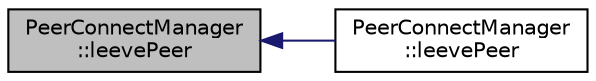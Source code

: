 digraph "PeerConnectManager::leevePeer"
{
  edge [fontname="Helvetica",fontsize="10",labelfontname="Helvetica",labelfontsize="10"];
  node [fontname="Helvetica",fontsize="10",shape=record];
  rankdir="LR";
  Node19 [label="PeerConnectManager\l::leevePeer",height=0.2,width=0.4,color="black", fillcolor="grey75", style="filled", fontcolor="black"];
  Node19 -> Node20 [dir="back",color="midnightblue",fontsize="10",style="solid",fontname="Helvetica"];
  Node20 [label="PeerConnectManager\l::leevePeer",height=0.2,width=0.4,color="black", fillcolor="white", style="filled",URL="$class_peer_connect_manager.html#ac75a04d0259c817fafdf6860e82b5541"];
}
